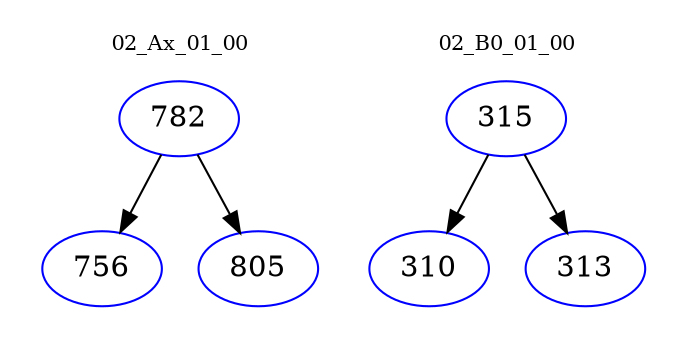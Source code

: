 digraph{
subgraph cluster_0 {
color = white
label = "02_Ax_01_00";
fontsize=10;
T0_782 [label="782", color="blue"]
T0_782 -> T0_756 [color="black"]
T0_756 [label="756", color="blue"]
T0_782 -> T0_805 [color="black"]
T0_805 [label="805", color="blue"]
}
subgraph cluster_1 {
color = white
label = "02_B0_01_00";
fontsize=10;
T1_315 [label="315", color="blue"]
T1_315 -> T1_310 [color="black"]
T1_310 [label="310", color="blue"]
T1_315 -> T1_313 [color="black"]
T1_313 [label="313", color="blue"]
}
}
